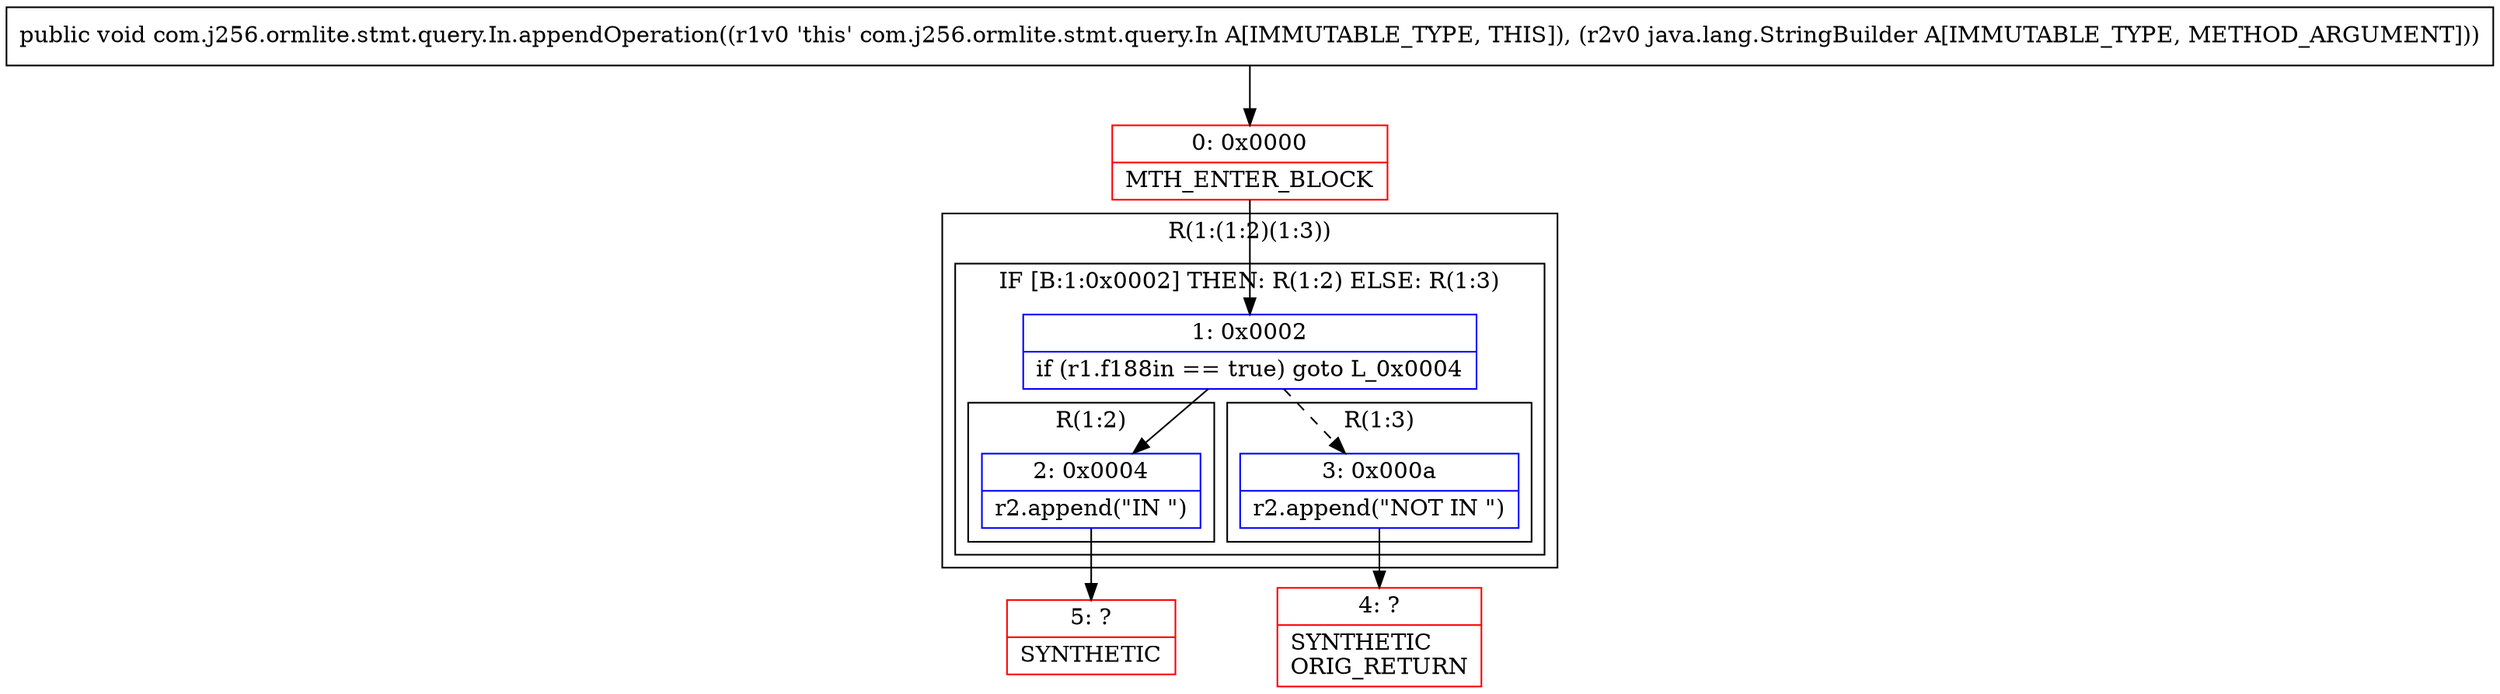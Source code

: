 digraph "CFG forcom.j256.ormlite.stmt.query.In.appendOperation(Ljava\/lang\/StringBuilder;)V" {
subgraph cluster_Region_664722819 {
label = "R(1:(1:2)(1:3))";
node [shape=record,color=blue];
subgraph cluster_IfRegion_1235061328 {
label = "IF [B:1:0x0002] THEN: R(1:2) ELSE: R(1:3)";
node [shape=record,color=blue];
Node_1 [shape=record,label="{1\:\ 0x0002|if (r1.f188in == true) goto L_0x0004\l}"];
subgraph cluster_Region_811366524 {
label = "R(1:2)";
node [shape=record,color=blue];
Node_2 [shape=record,label="{2\:\ 0x0004|r2.append(\"IN \")\l}"];
}
subgraph cluster_Region_1698405458 {
label = "R(1:3)";
node [shape=record,color=blue];
Node_3 [shape=record,label="{3\:\ 0x000a|r2.append(\"NOT IN \")\l}"];
}
}
}
Node_0 [shape=record,color=red,label="{0\:\ 0x0000|MTH_ENTER_BLOCK\l}"];
Node_4 [shape=record,color=red,label="{4\:\ ?|SYNTHETIC\lORIG_RETURN\l}"];
Node_5 [shape=record,color=red,label="{5\:\ ?|SYNTHETIC\l}"];
MethodNode[shape=record,label="{public void com.j256.ormlite.stmt.query.In.appendOperation((r1v0 'this' com.j256.ormlite.stmt.query.In A[IMMUTABLE_TYPE, THIS]), (r2v0 java.lang.StringBuilder A[IMMUTABLE_TYPE, METHOD_ARGUMENT])) }"];
MethodNode -> Node_0;
Node_1 -> Node_2;
Node_1 -> Node_3[style=dashed];
Node_2 -> Node_5;
Node_3 -> Node_4;
Node_0 -> Node_1;
}

